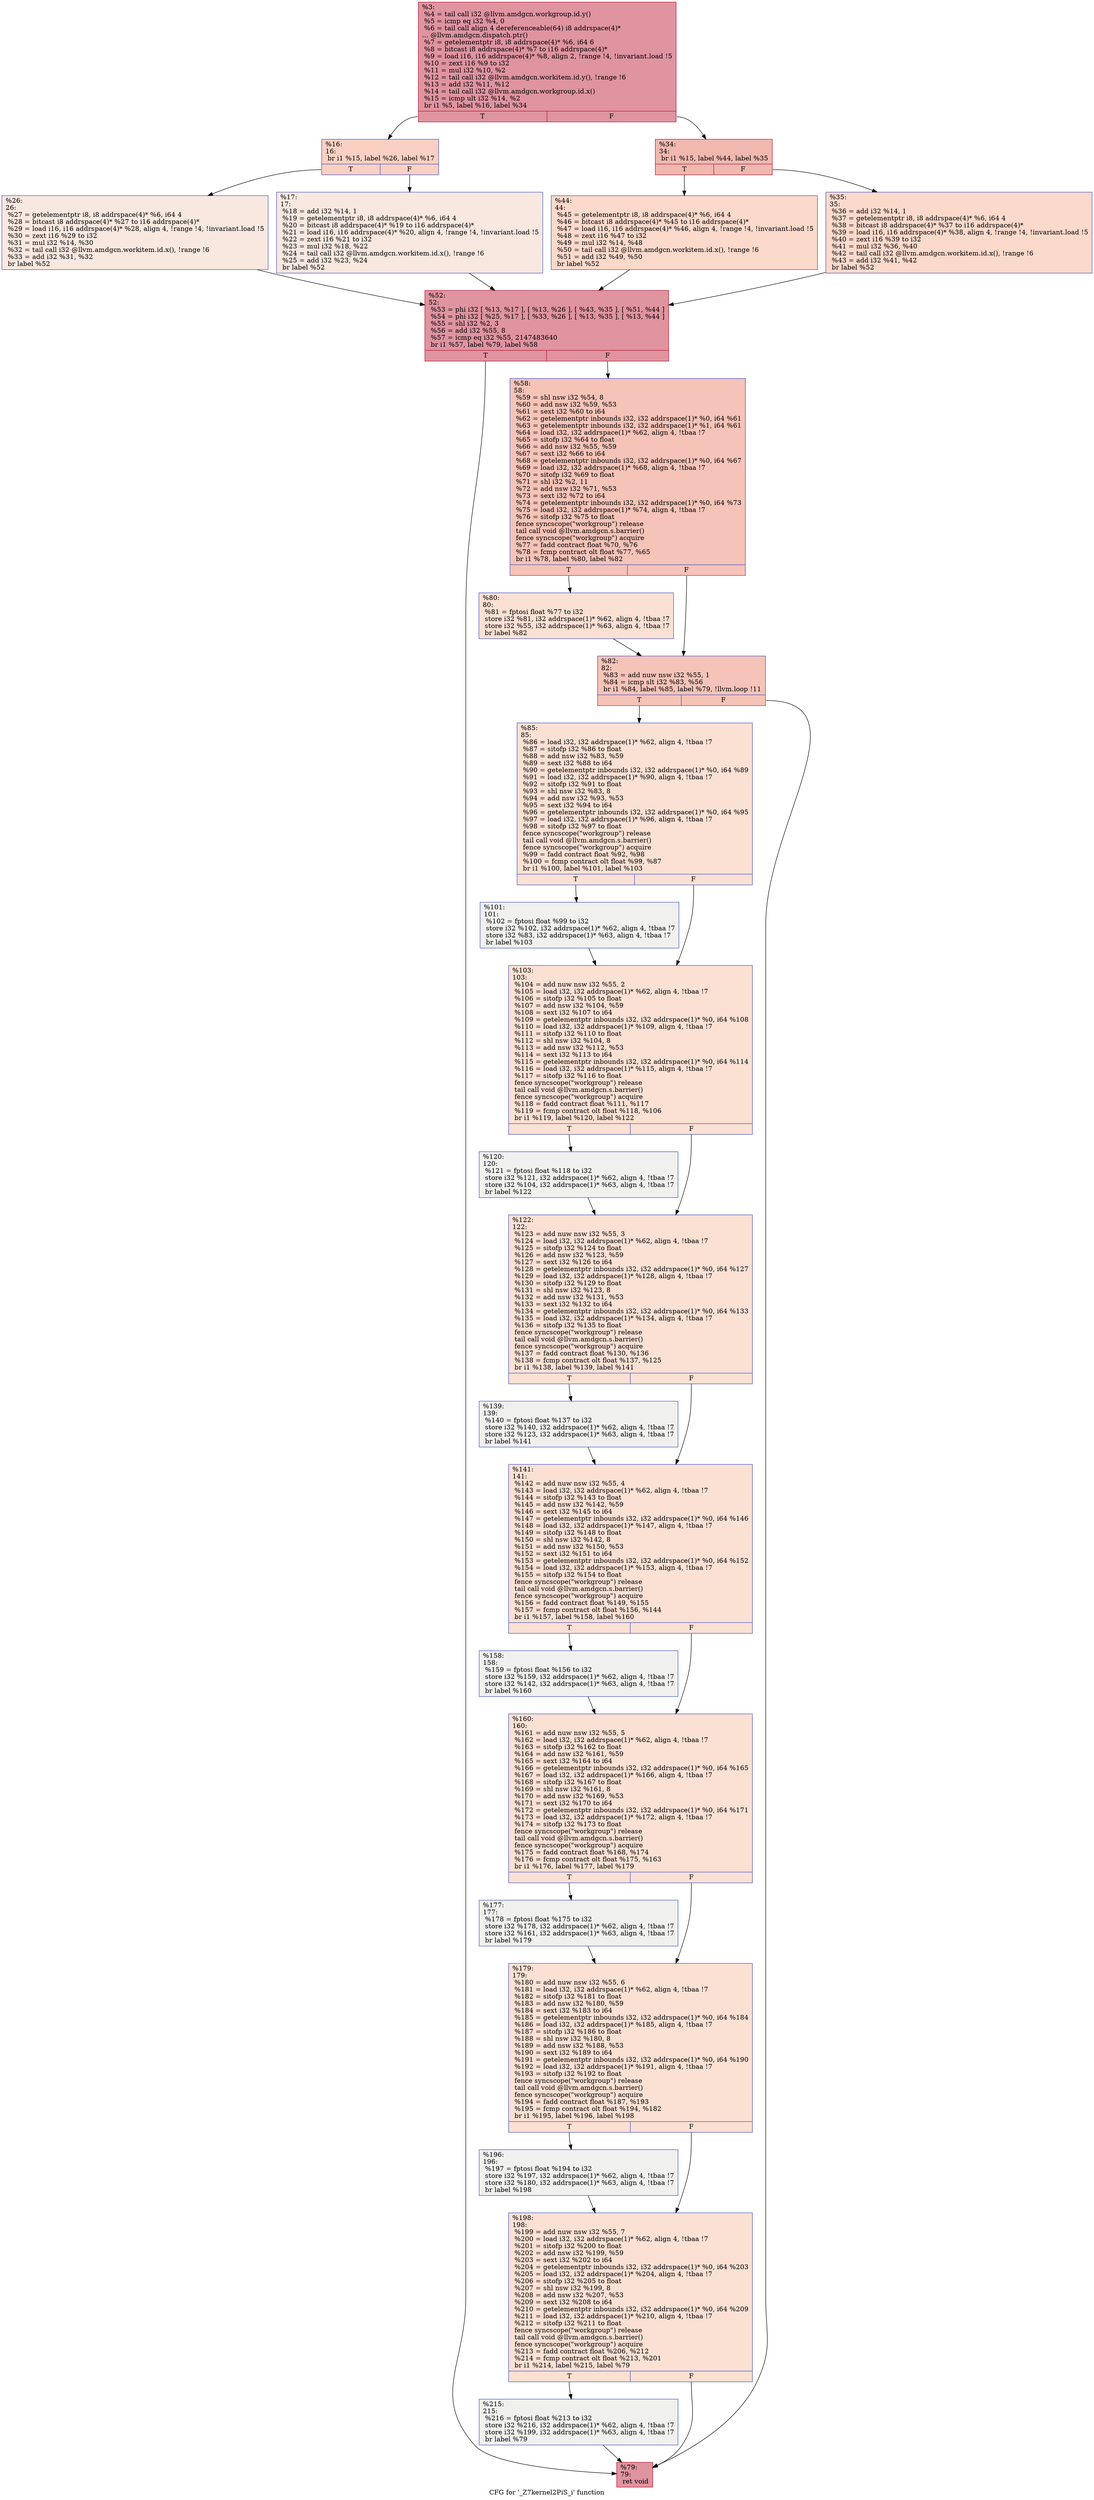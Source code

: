 digraph "CFG for '_Z7kernel2PiS_i' function" {
	label="CFG for '_Z7kernel2PiS_i' function";

	Node0x516ed90 [shape=record,color="#b70d28ff", style=filled, fillcolor="#b70d2870",label="{%3:\l  %4 = tail call i32 @llvm.amdgcn.workgroup.id.y()\l  %5 = icmp eq i32 %4, 0\l  %6 = tail call align 4 dereferenceable(64) i8 addrspace(4)*\l... @llvm.amdgcn.dispatch.ptr()\l  %7 = getelementptr i8, i8 addrspace(4)* %6, i64 6\l  %8 = bitcast i8 addrspace(4)* %7 to i16 addrspace(4)*\l  %9 = load i16, i16 addrspace(4)* %8, align 2, !range !4, !invariant.load !5\l  %10 = zext i16 %9 to i32\l  %11 = mul i32 %10, %2\l  %12 = tail call i32 @llvm.amdgcn.workitem.id.y(), !range !6\l  %13 = add i32 %11, %12\l  %14 = tail call i32 @llvm.amdgcn.workgroup.id.x()\l  %15 = icmp ult i32 %14, %2\l  br i1 %5, label %16, label %34\l|{<s0>T|<s1>F}}"];
	Node0x516ed90:s0 -> Node0x5170f50;
	Node0x516ed90:s1 -> Node0x5170fe0;
	Node0x5170f50 [shape=record,color="#3d50c3ff", style=filled, fillcolor="#f3947570",label="{%16:\l16:                                               \l  br i1 %15, label %26, label %17\l|{<s0>T|<s1>F}}"];
	Node0x5170f50:s0 -> Node0x516fa10;
	Node0x5170f50:s1 -> Node0x5171230;
	Node0x5171230 [shape=record,color="#3d50c3ff", style=filled, fillcolor="#f1ccb870",label="{%17:\l17:                                               \l  %18 = add i32 %14, 1\l  %19 = getelementptr i8, i8 addrspace(4)* %6, i64 4\l  %20 = bitcast i8 addrspace(4)* %19 to i16 addrspace(4)*\l  %21 = load i16, i16 addrspace(4)* %20, align 4, !range !4, !invariant.load !5\l  %22 = zext i16 %21 to i32\l  %23 = mul i32 %18, %22\l  %24 = tail call i32 @llvm.amdgcn.workitem.id.x(), !range !6\l  %25 = add i32 %23, %24\l  br label %52\l}"];
	Node0x5171230 -> Node0x5172b70;
	Node0x516fa10 [shape=record,color="#3d50c3ff", style=filled, fillcolor="#f1ccb870",label="{%26:\l26:                                               \l  %27 = getelementptr i8, i8 addrspace(4)* %6, i64 4\l  %28 = bitcast i8 addrspace(4)* %27 to i16 addrspace(4)*\l  %29 = load i16, i16 addrspace(4)* %28, align 4, !range !4, !invariant.load !5\l  %30 = zext i16 %29 to i32\l  %31 = mul i32 %14, %30\l  %32 = tail call i32 @llvm.amdgcn.workitem.id.x(), !range !6\l  %33 = add i32 %31, %32\l  br label %52\l}"];
	Node0x516fa10 -> Node0x5172b70;
	Node0x5170fe0 [shape=record,color="#b70d28ff", style=filled, fillcolor="#dc5d4a70",label="{%34:\l34:                                               \l  br i1 %15, label %44, label %35\l|{<s0>T|<s1>F}}"];
	Node0x5170fe0:s0 -> Node0x5173280;
	Node0x5170fe0:s1 -> Node0x51732d0;
	Node0x51732d0 [shape=record,color="#3d50c3ff", style=filled, fillcolor="#f7a88970",label="{%35:\l35:                                               \l  %36 = add i32 %14, 1\l  %37 = getelementptr i8, i8 addrspace(4)* %6, i64 4\l  %38 = bitcast i8 addrspace(4)* %37 to i16 addrspace(4)*\l  %39 = load i16, i16 addrspace(4)* %38, align 4, !range !4, !invariant.load !5\l  %40 = zext i16 %39 to i32\l  %41 = mul i32 %36, %40\l  %42 = tail call i32 @llvm.amdgcn.workitem.id.x(), !range !6\l  %43 = add i32 %41, %42\l  br label %52\l}"];
	Node0x51732d0 -> Node0x5172b70;
	Node0x5173280 [shape=record,color="#3d50c3ff", style=filled, fillcolor="#f7a88970",label="{%44:\l44:                                               \l  %45 = getelementptr i8, i8 addrspace(4)* %6, i64 4\l  %46 = bitcast i8 addrspace(4)* %45 to i16 addrspace(4)*\l  %47 = load i16, i16 addrspace(4)* %46, align 4, !range !4, !invariant.load !5\l  %48 = zext i16 %47 to i32\l  %49 = mul i32 %14, %48\l  %50 = tail call i32 @llvm.amdgcn.workitem.id.x(), !range !6\l  %51 = add i32 %49, %50\l  br label %52\l}"];
	Node0x5173280 -> Node0x5172b70;
	Node0x5172b70 [shape=record,color="#b70d28ff", style=filled, fillcolor="#b70d2870",label="{%52:\l52:                                               \l  %53 = phi i32 [ %13, %17 ], [ %13, %26 ], [ %43, %35 ], [ %51, %44 ]\l  %54 = phi i32 [ %25, %17 ], [ %33, %26 ], [ %13, %35 ], [ %13, %44 ]\l  %55 = shl i32 %2, 3\l  %56 = add i32 %55, 8\l  %57 = icmp eq i32 %55, 2147483640\l  br i1 %57, label %79, label %58\l|{<s0>T|<s1>F}}"];
	Node0x5172b70:s0 -> Node0x5174120;
	Node0x5172b70:s1 -> Node0x5174170;
	Node0x5174170 [shape=record,color="#3d50c3ff", style=filled, fillcolor="#e8765c70",label="{%58:\l58:                                               \l  %59 = shl nsw i32 %54, 8\l  %60 = add nsw i32 %59, %53\l  %61 = sext i32 %60 to i64\l  %62 = getelementptr inbounds i32, i32 addrspace(1)* %0, i64 %61\l  %63 = getelementptr inbounds i32, i32 addrspace(1)* %1, i64 %61\l  %64 = load i32, i32 addrspace(1)* %62, align 4, !tbaa !7\l  %65 = sitofp i32 %64 to float\l  %66 = add nsw i32 %55, %59\l  %67 = sext i32 %66 to i64\l  %68 = getelementptr inbounds i32, i32 addrspace(1)* %0, i64 %67\l  %69 = load i32, i32 addrspace(1)* %68, align 4, !tbaa !7\l  %70 = sitofp i32 %69 to float\l  %71 = shl i32 %2, 11\l  %72 = add nsw i32 %71, %53\l  %73 = sext i32 %72 to i64\l  %74 = getelementptr inbounds i32, i32 addrspace(1)* %0, i64 %73\l  %75 = load i32, i32 addrspace(1)* %74, align 4, !tbaa !7\l  %76 = sitofp i32 %75 to float\l  fence syncscope(\"workgroup\") release\l  tail call void @llvm.amdgcn.s.barrier()\l  fence syncscope(\"workgroup\") acquire\l  %77 = fadd contract float %70, %76\l  %78 = fcmp contract olt float %77, %65\l  br i1 %78, label %80, label %82\l|{<s0>T|<s1>F}}"];
	Node0x5174170:s0 -> Node0x5175910;
	Node0x5174170:s1 -> Node0x51759a0;
	Node0x5174120 [shape=record,color="#b70d28ff", style=filled, fillcolor="#b70d2870",label="{%79:\l79:                                               \l  ret void\l}"];
	Node0x5175910 [shape=record,color="#3d50c3ff", style=filled, fillcolor="#f7b99e70",label="{%80:\l80:                                               \l  %81 = fptosi float %77 to i32\l  store i32 %81, i32 addrspace(1)* %62, align 4, !tbaa !7\l  store i32 %55, i32 addrspace(1)* %63, align 4, !tbaa !7\l  br label %82\l}"];
	Node0x5175910 -> Node0x51759a0;
	Node0x51759a0 [shape=record,color="#3d50c3ff", style=filled, fillcolor="#e8765c70",label="{%82:\l82:                                               \l  %83 = add nuw nsw i32 %55, 1\l  %84 = icmp slt i32 %83, %56\l  br i1 %84, label %85, label %79, !llvm.loop !11\l|{<s0>T|<s1>F}}"];
	Node0x51759a0:s0 -> Node0x5175e50;
	Node0x51759a0:s1 -> Node0x5174120;
	Node0x5175e50 [shape=record,color="#3d50c3ff", style=filled, fillcolor="#f7b99e70",label="{%85:\l85:                                               \l  %86 = load i32, i32 addrspace(1)* %62, align 4, !tbaa !7\l  %87 = sitofp i32 %86 to float\l  %88 = add nsw i32 %83, %59\l  %89 = sext i32 %88 to i64\l  %90 = getelementptr inbounds i32, i32 addrspace(1)* %0, i64 %89\l  %91 = load i32, i32 addrspace(1)* %90, align 4, !tbaa !7\l  %92 = sitofp i32 %91 to float\l  %93 = shl nsw i32 %83, 8\l  %94 = add nsw i32 %93, %53\l  %95 = sext i32 %94 to i64\l  %96 = getelementptr inbounds i32, i32 addrspace(1)* %0, i64 %95\l  %97 = load i32, i32 addrspace(1)* %96, align 4, !tbaa !7\l  %98 = sitofp i32 %97 to float\l  fence syncscope(\"workgroup\") release\l  tail call void @llvm.amdgcn.s.barrier()\l  fence syncscope(\"workgroup\") acquire\l  %99 = fadd contract float %92, %98\l  %100 = fcmp contract olt float %99, %87\l  br i1 %100, label %101, label %103\l|{<s0>T|<s1>F}}"];
	Node0x5175e50:s0 -> Node0x5176950;
	Node0x5175e50:s1 -> Node0x51769a0;
	Node0x5176950 [shape=record,color="#3d50c3ff", style=filled, fillcolor="#dedcdb70",label="{%101:\l101:                                              \l  %102 = fptosi float %99 to i32\l  store i32 %102, i32 addrspace(1)* %62, align 4, !tbaa !7\l  store i32 %83, i32 addrspace(1)* %63, align 4, !tbaa !7\l  br label %103\l}"];
	Node0x5176950 -> Node0x51769a0;
	Node0x51769a0 [shape=record,color="#3d50c3ff", style=filled, fillcolor="#f7b99e70",label="{%103:\l103:                                              \l  %104 = add nuw nsw i32 %55, 2\l  %105 = load i32, i32 addrspace(1)* %62, align 4, !tbaa !7\l  %106 = sitofp i32 %105 to float\l  %107 = add nsw i32 %104, %59\l  %108 = sext i32 %107 to i64\l  %109 = getelementptr inbounds i32, i32 addrspace(1)* %0, i64 %108\l  %110 = load i32, i32 addrspace(1)* %109, align 4, !tbaa !7\l  %111 = sitofp i32 %110 to float\l  %112 = shl nsw i32 %104, 8\l  %113 = add nsw i32 %112, %53\l  %114 = sext i32 %113 to i64\l  %115 = getelementptr inbounds i32, i32 addrspace(1)* %0, i64 %114\l  %116 = load i32, i32 addrspace(1)* %115, align 4, !tbaa !7\l  %117 = sitofp i32 %116 to float\l  fence syncscope(\"workgroup\") release\l  tail call void @llvm.amdgcn.s.barrier()\l  fence syncscope(\"workgroup\") acquire\l  %118 = fadd contract float %111, %117\l  %119 = fcmp contract olt float %118, %106\l  br i1 %119, label %120, label %122\l|{<s0>T|<s1>F}}"];
	Node0x51769a0:s0 -> Node0x5177670;
	Node0x51769a0:s1 -> Node0x51776c0;
	Node0x5177670 [shape=record,color="#3d50c3ff", style=filled, fillcolor="#dedcdb70",label="{%120:\l120:                                              \l  %121 = fptosi float %118 to i32\l  store i32 %121, i32 addrspace(1)* %62, align 4, !tbaa !7\l  store i32 %104, i32 addrspace(1)* %63, align 4, !tbaa !7\l  br label %122\l}"];
	Node0x5177670 -> Node0x51776c0;
	Node0x51776c0 [shape=record,color="#3d50c3ff", style=filled, fillcolor="#f7b99e70",label="{%122:\l122:                                              \l  %123 = add nuw nsw i32 %55, 3\l  %124 = load i32, i32 addrspace(1)* %62, align 4, !tbaa !7\l  %125 = sitofp i32 %124 to float\l  %126 = add nsw i32 %123, %59\l  %127 = sext i32 %126 to i64\l  %128 = getelementptr inbounds i32, i32 addrspace(1)* %0, i64 %127\l  %129 = load i32, i32 addrspace(1)* %128, align 4, !tbaa !7\l  %130 = sitofp i32 %129 to float\l  %131 = shl nsw i32 %123, 8\l  %132 = add nsw i32 %131, %53\l  %133 = sext i32 %132 to i64\l  %134 = getelementptr inbounds i32, i32 addrspace(1)* %0, i64 %133\l  %135 = load i32, i32 addrspace(1)* %134, align 4, !tbaa !7\l  %136 = sitofp i32 %135 to float\l  fence syncscope(\"workgroup\") release\l  tail call void @llvm.amdgcn.s.barrier()\l  fence syncscope(\"workgroup\") acquire\l  %137 = fadd contract float %130, %136\l  %138 = fcmp contract olt float %137, %125\l  br i1 %138, label %139, label %141\l|{<s0>T|<s1>F}}"];
	Node0x51776c0:s0 -> Node0x5178770;
	Node0x51776c0:s1 -> Node0x51787c0;
	Node0x5178770 [shape=record,color="#3d50c3ff", style=filled, fillcolor="#dedcdb70",label="{%139:\l139:                                              \l  %140 = fptosi float %137 to i32\l  store i32 %140, i32 addrspace(1)* %62, align 4, !tbaa !7\l  store i32 %123, i32 addrspace(1)* %63, align 4, !tbaa !7\l  br label %141\l}"];
	Node0x5178770 -> Node0x51787c0;
	Node0x51787c0 [shape=record,color="#3d50c3ff", style=filled, fillcolor="#f7b99e70",label="{%141:\l141:                                              \l  %142 = add nuw nsw i32 %55, 4\l  %143 = load i32, i32 addrspace(1)* %62, align 4, !tbaa !7\l  %144 = sitofp i32 %143 to float\l  %145 = add nsw i32 %142, %59\l  %146 = sext i32 %145 to i64\l  %147 = getelementptr inbounds i32, i32 addrspace(1)* %0, i64 %146\l  %148 = load i32, i32 addrspace(1)* %147, align 4, !tbaa !7\l  %149 = sitofp i32 %148 to float\l  %150 = shl nsw i32 %142, 8\l  %151 = add nsw i32 %150, %53\l  %152 = sext i32 %151 to i64\l  %153 = getelementptr inbounds i32, i32 addrspace(1)* %0, i64 %152\l  %154 = load i32, i32 addrspace(1)* %153, align 4, !tbaa !7\l  %155 = sitofp i32 %154 to float\l  fence syncscope(\"workgroup\") release\l  tail call void @llvm.amdgcn.s.barrier()\l  fence syncscope(\"workgroup\") acquire\l  %156 = fadd contract float %149, %155\l  %157 = fcmp contract olt float %156, %144\l  br i1 %157, label %158, label %160\l|{<s0>T|<s1>F}}"];
	Node0x51787c0:s0 -> Node0x5179480;
	Node0x51787c0:s1 -> Node0x51794d0;
	Node0x5179480 [shape=record,color="#3d50c3ff", style=filled, fillcolor="#dedcdb70",label="{%158:\l158:                                              \l  %159 = fptosi float %156 to i32\l  store i32 %159, i32 addrspace(1)* %62, align 4, !tbaa !7\l  store i32 %142, i32 addrspace(1)* %63, align 4, !tbaa !7\l  br label %160\l}"];
	Node0x5179480 -> Node0x51794d0;
	Node0x51794d0 [shape=record,color="#3d50c3ff", style=filled, fillcolor="#f7b99e70",label="{%160:\l160:                                              \l  %161 = add nuw nsw i32 %55, 5\l  %162 = load i32, i32 addrspace(1)* %62, align 4, !tbaa !7\l  %163 = sitofp i32 %162 to float\l  %164 = add nsw i32 %161, %59\l  %165 = sext i32 %164 to i64\l  %166 = getelementptr inbounds i32, i32 addrspace(1)* %0, i64 %165\l  %167 = load i32, i32 addrspace(1)* %166, align 4, !tbaa !7\l  %168 = sitofp i32 %167 to float\l  %169 = shl nsw i32 %161, 8\l  %170 = add nsw i32 %169, %53\l  %171 = sext i32 %170 to i64\l  %172 = getelementptr inbounds i32, i32 addrspace(1)* %0, i64 %171\l  %173 = load i32, i32 addrspace(1)* %172, align 4, !tbaa !7\l  %174 = sitofp i32 %173 to float\l  fence syncscope(\"workgroup\") release\l  tail call void @llvm.amdgcn.s.barrier()\l  fence syncscope(\"workgroup\") acquire\l  %175 = fadd contract float %168, %174\l  %176 = fcmp contract olt float %175, %163\l  br i1 %176, label %177, label %179\l|{<s0>T|<s1>F}}"];
	Node0x51794d0:s0 -> Node0x517a190;
	Node0x51794d0:s1 -> Node0x517a1e0;
	Node0x517a190 [shape=record,color="#3d50c3ff", style=filled, fillcolor="#dedcdb70",label="{%177:\l177:                                              \l  %178 = fptosi float %175 to i32\l  store i32 %178, i32 addrspace(1)* %62, align 4, !tbaa !7\l  store i32 %161, i32 addrspace(1)* %63, align 4, !tbaa !7\l  br label %179\l}"];
	Node0x517a190 -> Node0x517a1e0;
	Node0x517a1e0 [shape=record,color="#3d50c3ff", style=filled, fillcolor="#f7b99e70",label="{%179:\l179:                                              \l  %180 = add nuw nsw i32 %55, 6\l  %181 = load i32, i32 addrspace(1)* %62, align 4, !tbaa !7\l  %182 = sitofp i32 %181 to float\l  %183 = add nsw i32 %180, %59\l  %184 = sext i32 %183 to i64\l  %185 = getelementptr inbounds i32, i32 addrspace(1)* %0, i64 %184\l  %186 = load i32, i32 addrspace(1)* %185, align 4, !tbaa !7\l  %187 = sitofp i32 %186 to float\l  %188 = shl nsw i32 %180, 8\l  %189 = add nsw i32 %188, %53\l  %190 = sext i32 %189 to i64\l  %191 = getelementptr inbounds i32, i32 addrspace(1)* %0, i64 %190\l  %192 = load i32, i32 addrspace(1)* %191, align 4, !tbaa !7\l  %193 = sitofp i32 %192 to float\l  fence syncscope(\"workgroup\") release\l  tail call void @llvm.amdgcn.s.barrier()\l  fence syncscope(\"workgroup\") acquire\l  %194 = fadd contract float %187, %193\l  %195 = fcmp contract olt float %194, %182\l  br i1 %195, label %196, label %198\l|{<s0>T|<s1>F}}"];
	Node0x517a1e0:s0 -> Node0x517aea0;
	Node0x517a1e0:s1 -> Node0x517aef0;
	Node0x517aea0 [shape=record,color="#3d50c3ff", style=filled, fillcolor="#dedcdb70",label="{%196:\l196:                                              \l  %197 = fptosi float %194 to i32\l  store i32 %197, i32 addrspace(1)* %62, align 4, !tbaa !7\l  store i32 %180, i32 addrspace(1)* %63, align 4, !tbaa !7\l  br label %198\l}"];
	Node0x517aea0 -> Node0x517aef0;
	Node0x517aef0 [shape=record,color="#3d50c3ff", style=filled, fillcolor="#f7b99e70",label="{%198:\l198:                                              \l  %199 = add nuw nsw i32 %55, 7\l  %200 = load i32, i32 addrspace(1)* %62, align 4, !tbaa !7\l  %201 = sitofp i32 %200 to float\l  %202 = add nsw i32 %199, %59\l  %203 = sext i32 %202 to i64\l  %204 = getelementptr inbounds i32, i32 addrspace(1)* %0, i64 %203\l  %205 = load i32, i32 addrspace(1)* %204, align 4, !tbaa !7\l  %206 = sitofp i32 %205 to float\l  %207 = shl nsw i32 %199, 8\l  %208 = add nsw i32 %207, %53\l  %209 = sext i32 %208 to i64\l  %210 = getelementptr inbounds i32, i32 addrspace(1)* %0, i64 %209\l  %211 = load i32, i32 addrspace(1)* %210, align 4, !tbaa !7\l  %212 = sitofp i32 %211 to float\l  fence syncscope(\"workgroup\") release\l  tail call void @llvm.amdgcn.s.barrier()\l  fence syncscope(\"workgroup\") acquire\l  %213 = fadd contract float %206, %212\l  %214 = fcmp contract olt float %213, %201\l  br i1 %214, label %215, label %79\l|{<s0>T|<s1>F}}"];
	Node0x517aef0:s0 -> Node0x516fcb0;
	Node0x517aef0:s1 -> Node0x5174120;
	Node0x516fcb0 [shape=record,color="#3d50c3ff", style=filled, fillcolor="#dedcdb70",label="{%215:\l215:                                              \l  %216 = fptosi float %213 to i32\l  store i32 %216, i32 addrspace(1)* %62, align 4, !tbaa !7\l  store i32 %199, i32 addrspace(1)* %63, align 4, !tbaa !7\l  br label %79\l}"];
	Node0x516fcb0 -> Node0x5174120;
}
